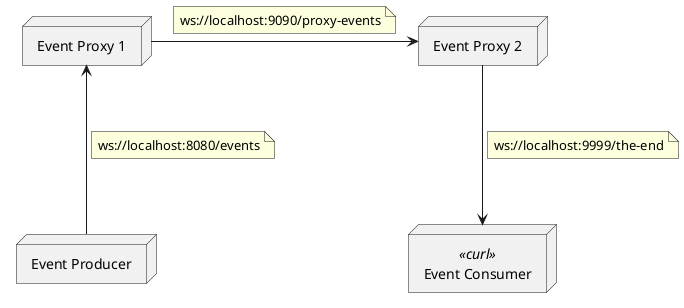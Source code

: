 @startuml chained-services
node "Event Producer" as ep
node "Event Proxy 1" as ep1
node "Event Proxy 2" as ep2
node "Event Consumer" as ec <<curl>>

node "Event Consumer" as ec <<curl>>

ep --U-> ep1
note on link
ws://localhost:8080/events
end note
ep1--R-> ep2
note on link
ws://localhost:9090/proxy-events
end note
ep2 --D-> ec
note on link
ws://localhost:9999/the-end
end note
@enduml
